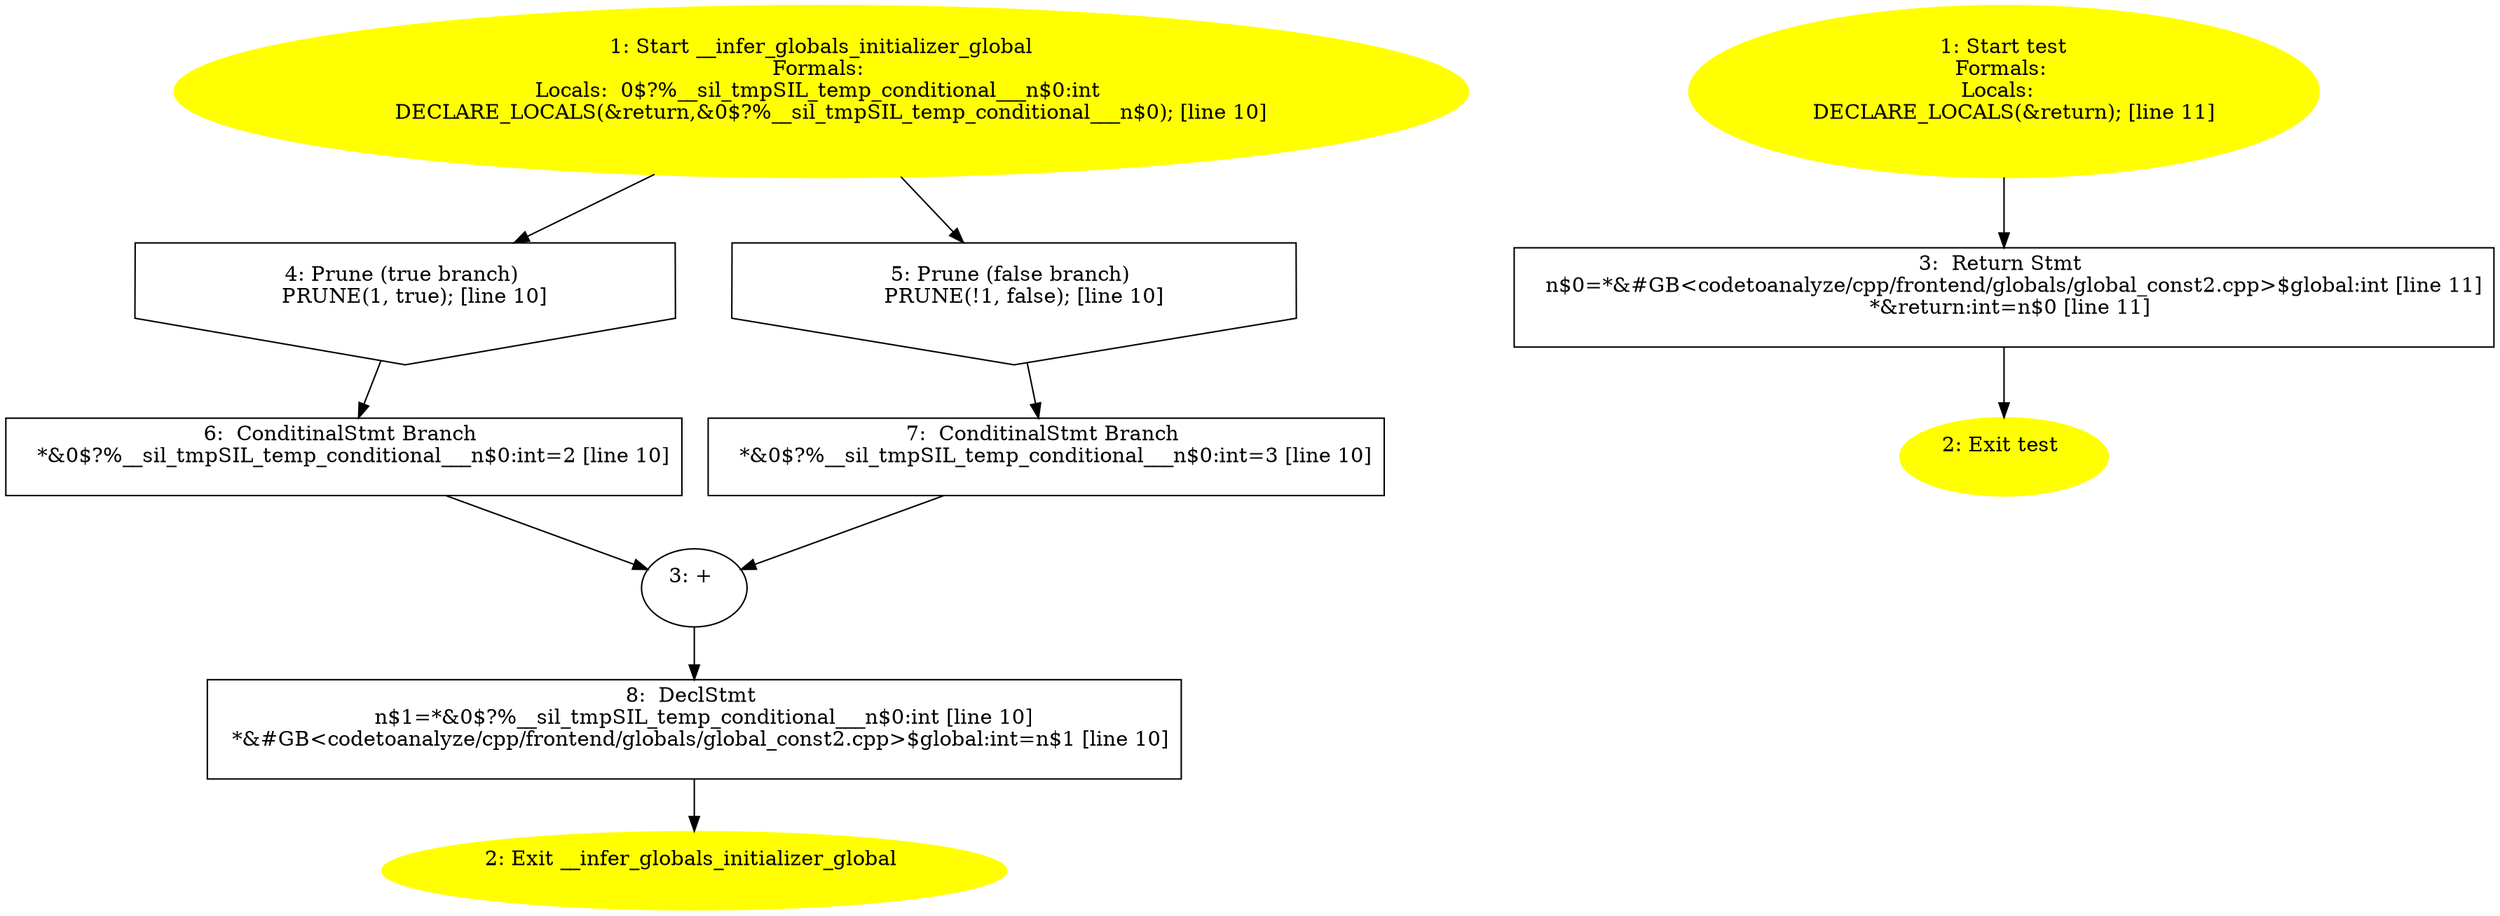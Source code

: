 /* @generated */
digraph iCFG {
"__infer_globals_initializer_global.bdc08c089842ce08b974b22a75daf78e_1" [label="1: Start __infer_globals_initializer_global\nFormals: \nLocals:  0$?%__sil_tmpSIL_temp_conditional___n$0:int \n   DECLARE_LOCALS(&return,&0$?%__sil_tmpSIL_temp_conditional___n$0); [line 10]\n " color=yellow style=filled]
	

	 "__infer_globals_initializer_global.bdc08c089842ce08b974b22a75daf78e_1" -> "__infer_globals_initializer_global.bdc08c089842ce08b974b22a75daf78e_4" ;
	 "__infer_globals_initializer_global.bdc08c089842ce08b974b22a75daf78e_1" -> "__infer_globals_initializer_global.bdc08c089842ce08b974b22a75daf78e_5" ;
"__infer_globals_initializer_global.bdc08c089842ce08b974b22a75daf78e_2" [label="2: Exit __infer_globals_initializer_global \n  " color=yellow style=filled]
	

"__infer_globals_initializer_global.bdc08c089842ce08b974b22a75daf78e_3" [label="3: + \n  " ]
	

	 "__infer_globals_initializer_global.bdc08c089842ce08b974b22a75daf78e_3" -> "__infer_globals_initializer_global.bdc08c089842ce08b974b22a75daf78e_8" ;
"__infer_globals_initializer_global.bdc08c089842ce08b974b22a75daf78e_4" [label="4: Prune (true branch) \n   PRUNE(1, true); [line 10]\n " shape="invhouse"]
	

	 "__infer_globals_initializer_global.bdc08c089842ce08b974b22a75daf78e_4" -> "__infer_globals_initializer_global.bdc08c089842ce08b974b22a75daf78e_6" ;
"__infer_globals_initializer_global.bdc08c089842ce08b974b22a75daf78e_5" [label="5: Prune (false branch) \n   PRUNE(!1, false); [line 10]\n " shape="invhouse"]
	

	 "__infer_globals_initializer_global.bdc08c089842ce08b974b22a75daf78e_5" -> "__infer_globals_initializer_global.bdc08c089842ce08b974b22a75daf78e_7" ;
"__infer_globals_initializer_global.bdc08c089842ce08b974b22a75daf78e_6" [label="6:  ConditinalStmt Branch \n   *&0$?%__sil_tmpSIL_temp_conditional___n$0:int=2 [line 10]\n " shape="box"]
	

	 "__infer_globals_initializer_global.bdc08c089842ce08b974b22a75daf78e_6" -> "__infer_globals_initializer_global.bdc08c089842ce08b974b22a75daf78e_3" ;
"__infer_globals_initializer_global.bdc08c089842ce08b974b22a75daf78e_7" [label="7:  ConditinalStmt Branch \n   *&0$?%__sil_tmpSIL_temp_conditional___n$0:int=3 [line 10]\n " shape="box"]
	

	 "__infer_globals_initializer_global.bdc08c089842ce08b974b22a75daf78e_7" -> "__infer_globals_initializer_global.bdc08c089842ce08b974b22a75daf78e_3" ;
"__infer_globals_initializer_global.bdc08c089842ce08b974b22a75daf78e_8" [label="8:  DeclStmt \n   n$1=*&0$?%__sil_tmpSIL_temp_conditional___n$0:int [line 10]\n  *&#GB<codetoanalyze/cpp/frontend/globals/global_const2.cpp>$global:int=n$1 [line 10]\n " shape="box"]
	

	 "__infer_globals_initializer_global.bdc08c089842ce08b974b22a75daf78e_8" -> "__infer_globals_initializer_global.bdc08c089842ce08b974b22a75daf78e_2" ;
"test#_Z4testv.1b928d988491fdd2fa78fcb048d46e8c_1" [label="1: Start test\nFormals: \nLocals:  \n   DECLARE_LOCALS(&return); [line 11]\n " color=yellow style=filled]
	

	 "test#_Z4testv.1b928d988491fdd2fa78fcb048d46e8c_1" -> "test#_Z4testv.1b928d988491fdd2fa78fcb048d46e8c_3" ;
"test#_Z4testv.1b928d988491fdd2fa78fcb048d46e8c_2" [label="2: Exit test \n  " color=yellow style=filled]
	

"test#_Z4testv.1b928d988491fdd2fa78fcb048d46e8c_3" [label="3:  Return Stmt \n   n$0=*&#GB<codetoanalyze/cpp/frontend/globals/global_const2.cpp>$global:int [line 11]\n  *&return:int=n$0 [line 11]\n " shape="box"]
	

	 "test#_Z4testv.1b928d988491fdd2fa78fcb048d46e8c_3" -> "test#_Z4testv.1b928d988491fdd2fa78fcb048d46e8c_2" ;
}

